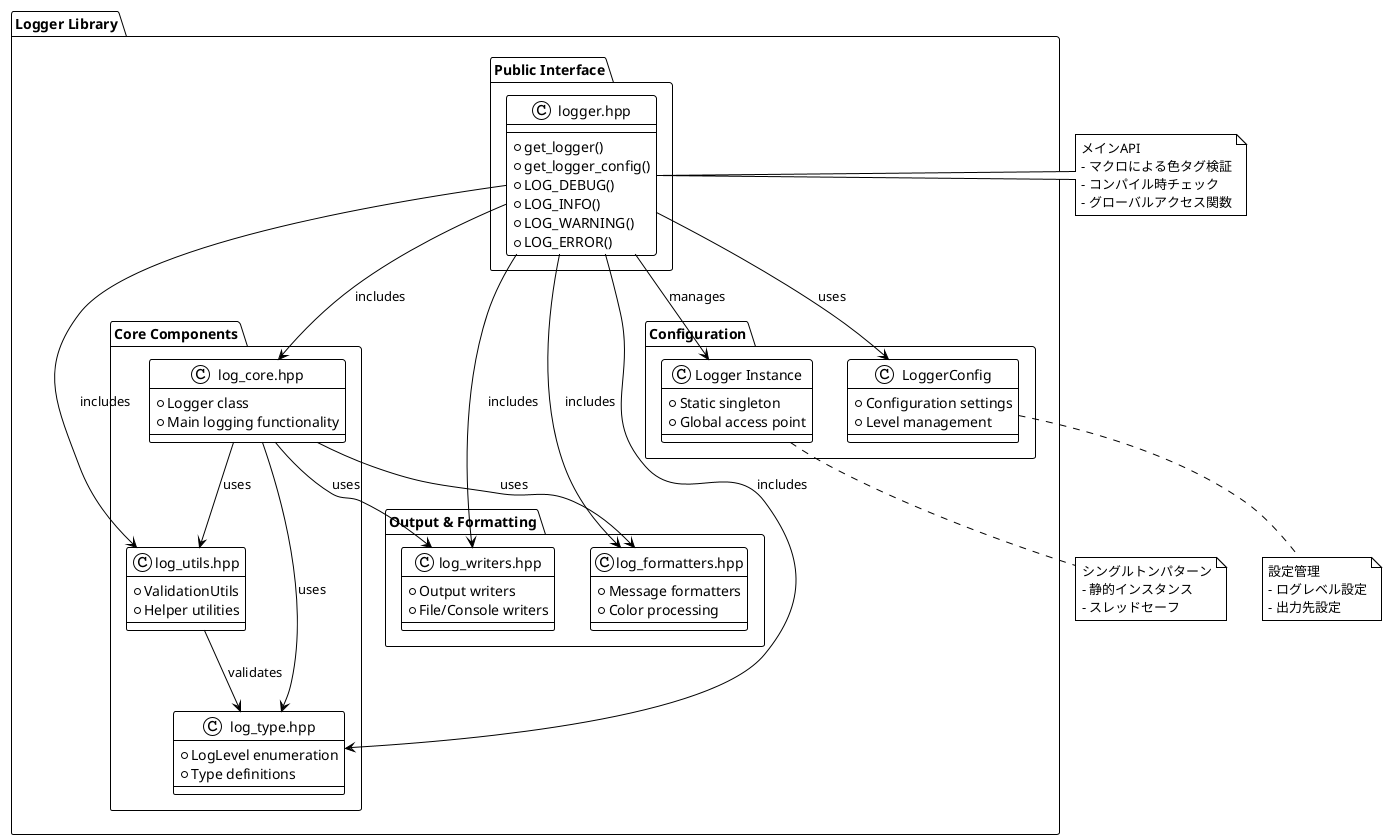@startuml
!theme plain

package "Logger Library" {
    
    package "Core Components" {
        class "log_core.hpp" as LogCore {
            + Logger class
            + Main logging functionality
        }
        
        class "log_type.hpp" as LogType {
            + LogLevel enumeration
            + Type definitions
        }
        
        class "log_utils.hpp" as LogUtils {
            + ValidationUtils
            + Helper utilities
        }
    }
    
    package "Output & Formatting" {
        class "log_writers.hpp" as LogWriters {
            + Output writers
            + File/Console writers
        }
        
        class "log_formatters.hpp" as LogFormatters {
            + Message formatters
            + Color processing
        }
    }
    
    package "Public Interface" {
        class "logger.hpp" as LoggerMain {
            + get_logger()
            + get_logger_config()
            + LOG_DEBUG()
            + LOG_INFO()
            + LOG_WARNING()
            + LOG_ERROR()
        }
    }
    
    package "Configuration" {
        class "LoggerConfig" as Config {
            + Configuration settings
            + Level management
        }
        
        class "Logger Instance" as Instance {
            + Static singleton
            + Global access point
        }
    }
}

' Dependencies
LoggerMain --> LogCore : includes
LoggerMain --> LogType : includes
LoggerMain --> LogUtils : includes
LoggerMain --> LogWriters : includes
LoggerMain --> LogFormatters : includes

LoggerMain --> Config : uses
LoggerMain --> Instance : manages

LogCore --> LogType : uses
LogCore --> LogUtils : uses
LogCore --> LogWriters : uses
LogCore --> LogFormatters : uses

LogUtils --> LogType : validates

' Notes
note right of LoggerMain
  メインAPI
  - マクロによる色タグ検証
  - コンパイル時チェック
  - グローバルアクセス関数
end note

note bottom of Config
  設定管理
  - ログレベル設定
  - 出力先設定
end note

note bottom of Instance
  シングルトンパターン
  - 静的インスタンス
  - スレッドセーフ
end note

@enduml